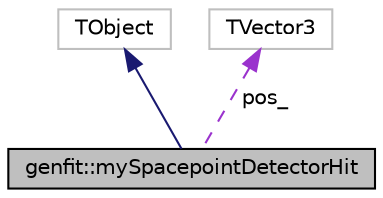digraph "genfit::mySpacepointDetectorHit"
{
 // LATEX_PDF_SIZE
  edge [fontname="Helvetica",fontsize="10",labelfontname="Helvetica",labelfontsize="10"];
  node [fontname="Helvetica",fontsize="10",shape=record];
  Node1 [label="genfit::mySpacepointDetectorHit",height=0.2,width=0.4,color="black", fillcolor="grey75", style="filled", fontcolor="black",tooltip="Example class for a spacepoint detector hit."];
  Node2 -> Node1 [dir="back",color="midnightblue",fontsize="10",style="solid",fontname="Helvetica"];
  Node2 [label="TObject",height=0.2,width=0.4,color="grey75", fillcolor="white", style="filled",tooltip=" "];
  Node3 -> Node1 [dir="back",color="darkorchid3",fontsize="10",style="dashed",label=" pos_" ,fontname="Helvetica"];
  Node3 [label="TVector3",height=0.2,width=0.4,color="grey75", fillcolor="white", style="filled",tooltip=" "];
}
